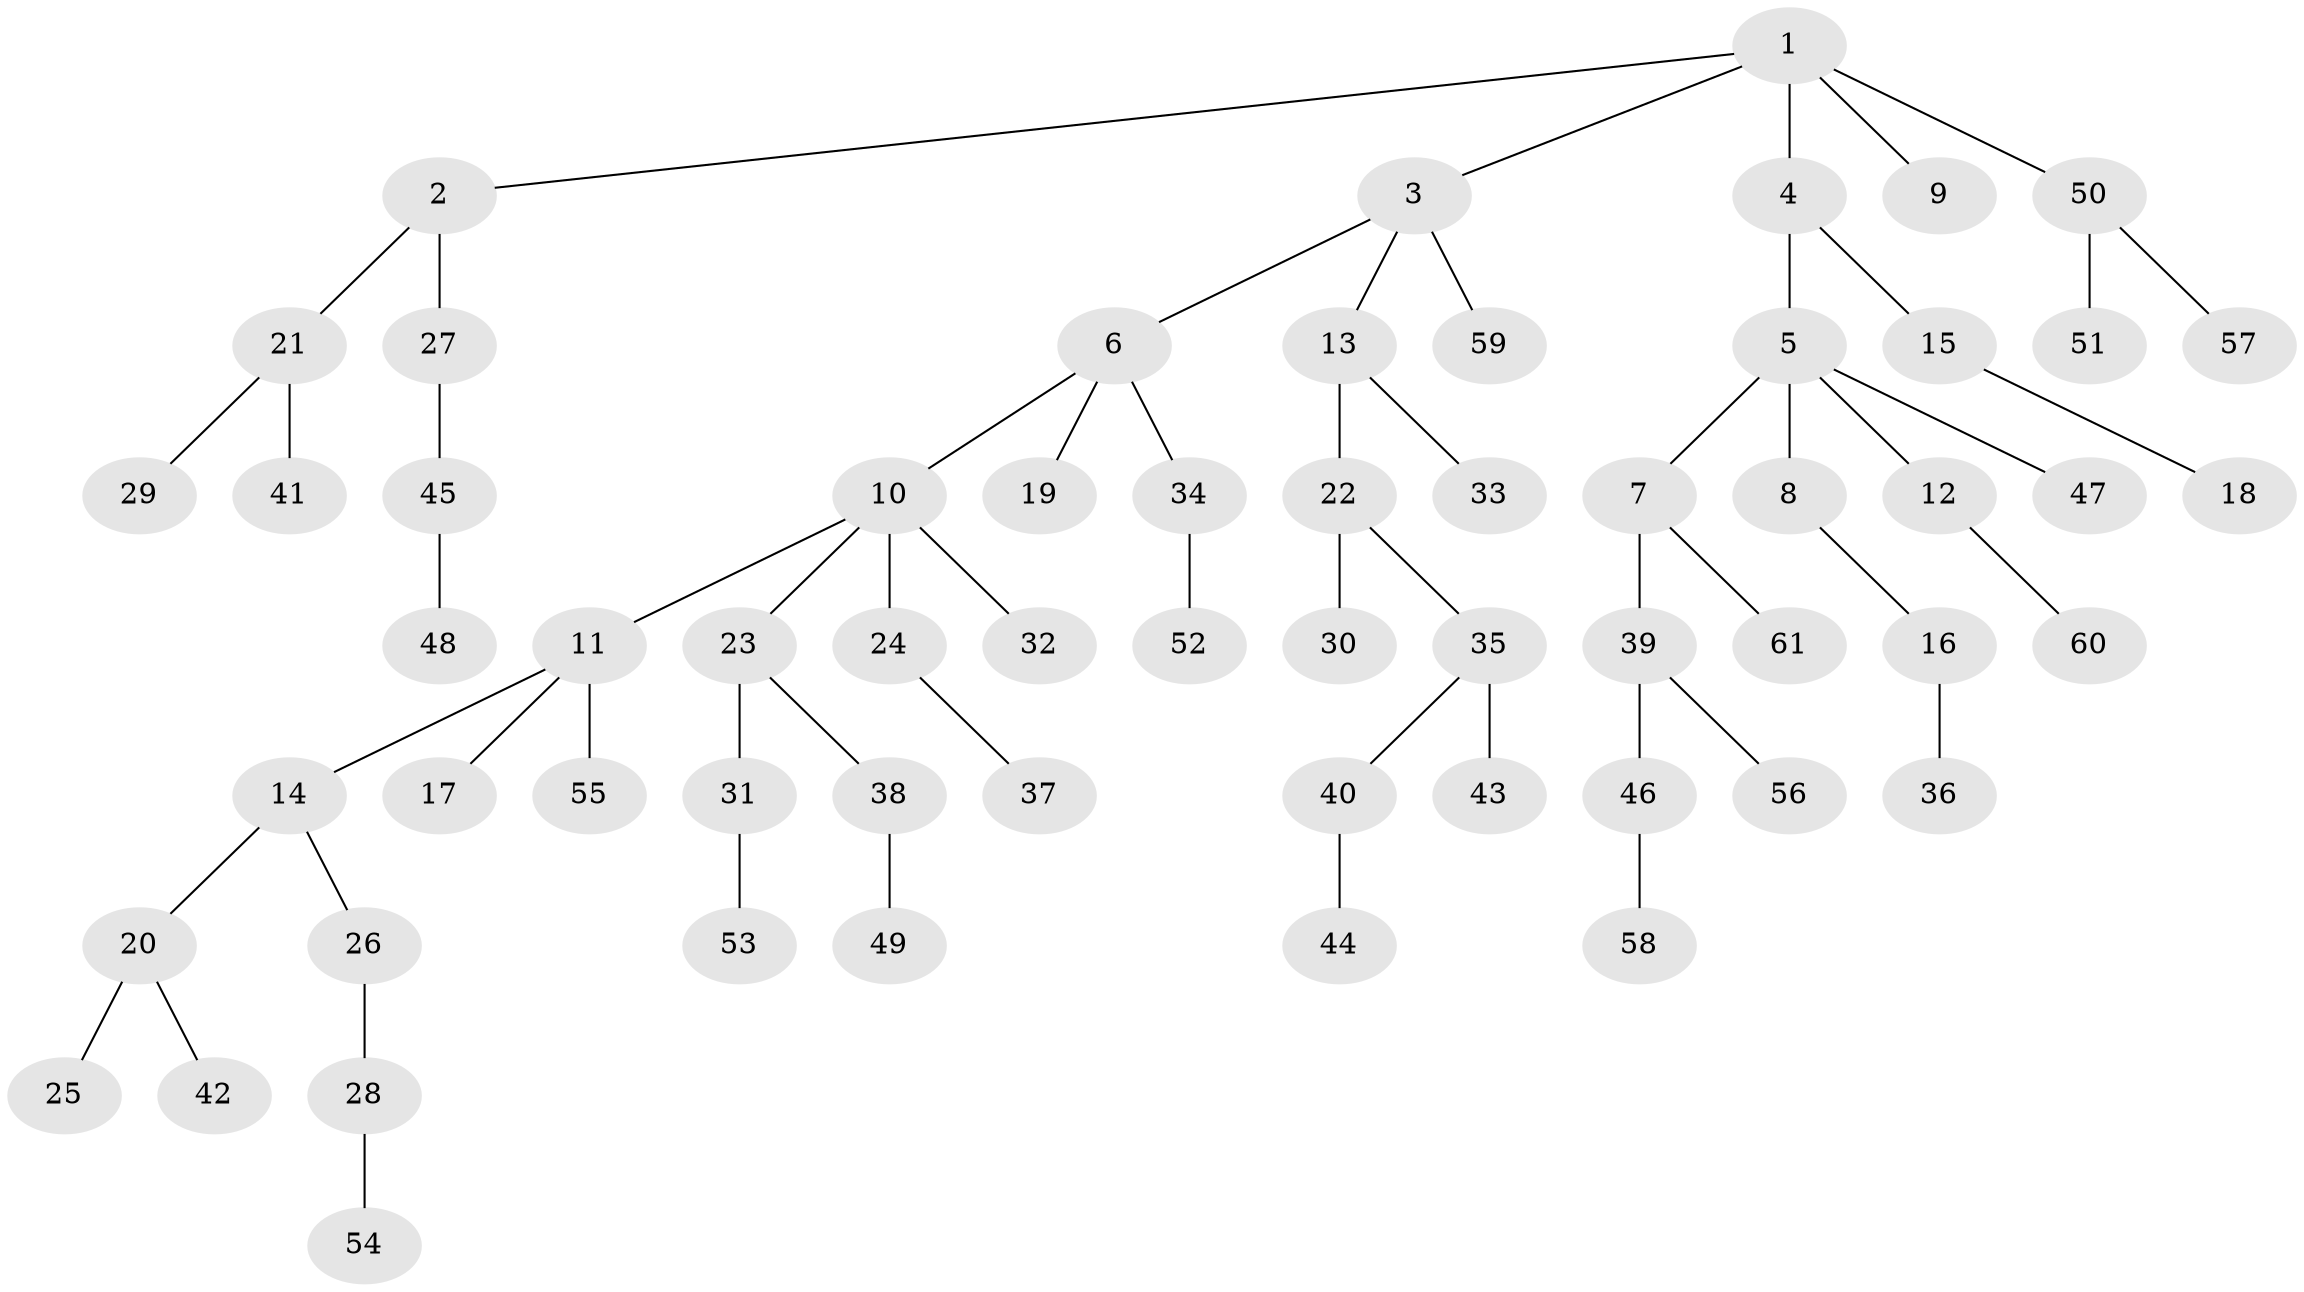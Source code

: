 // original degree distribution, {6: 0.02459016393442623, 4: 0.09836065573770492, 2: 0.16393442622950818, 5: 0.040983606557377046, 3: 0.09016393442622951, 1: 0.5737704918032787, 8: 0.00819672131147541}
// Generated by graph-tools (version 1.1) at 2025/36/03/09/25 02:36:47]
// undirected, 61 vertices, 60 edges
graph export_dot {
graph [start="1"]
  node [color=gray90,style=filled];
  1;
  2;
  3;
  4;
  5;
  6;
  7;
  8;
  9;
  10;
  11;
  12;
  13;
  14;
  15;
  16;
  17;
  18;
  19;
  20;
  21;
  22;
  23;
  24;
  25;
  26;
  27;
  28;
  29;
  30;
  31;
  32;
  33;
  34;
  35;
  36;
  37;
  38;
  39;
  40;
  41;
  42;
  43;
  44;
  45;
  46;
  47;
  48;
  49;
  50;
  51;
  52;
  53;
  54;
  55;
  56;
  57;
  58;
  59;
  60;
  61;
  1 -- 2 [weight=1.0];
  1 -- 3 [weight=1.0];
  1 -- 4 [weight=1.0];
  1 -- 9 [weight=1.0];
  1 -- 50 [weight=1.0];
  2 -- 21 [weight=1.0];
  2 -- 27 [weight=1.0];
  3 -- 6 [weight=1.0];
  3 -- 13 [weight=1.0];
  3 -- 59 [weight=1.0];
  4 -- 5 [weight=1.0];
  4 -- 15 [weight=1.0];
  5 -- 7 [weight=1.0];
  5 -- 8 [weight=1.0];
  5 -- 12 [weight=1.0];
  5 -- 47 [weight=1.0];
  6 -- 10 [weight=1.0];
  6 -- 19 [weight=1.0];
  6 -- 34 [weight=1.0];
  7 -- 39 [weight=1.0];
  7 -- 61 [weight=1.0];
  8 -- 16 [weight=1.0];
  10 -- 11 [weight=1.0];
  10 -- 23 [weight=1.0];
  10 -- 24 [weight=1.0];
  10 -- 32 [weight=1.0];
  11 -- 14 [weight=1.0];
  11 -- 17 [weight=1.0];
  11 -- 55 [weight=1.0];
  12 -- 60 [weight=1.0];
  13 -- 22 [weight=2.0];
  13 -- 33 [weight=1.0];
  14 -- 20 [weight=1.0];
  14 -- 26 [weight=1.0];
  15 -- 18 [weight=1.0];
  16 -- 36 [weight=1.0];
  20 -- 25 [weight=2.0];
  20 -- 42 [weight=1.0];
  21 -- 29 [weight=1.0];
  21 -- 41 [weight=2.0];
  22 -- 30 [weight=1.0];
  22 -- 35 [weight=1.0];
  23 -- 31 [weight=1.0];
  23 -- 38 [weight=1.0];
  24 -- 37 [weight=1.0];
  26 -- 28 [weight=2.0];
  27 -- 45 [weight=1.0];
  28 -- 54 [weight=1.0];
  31 -- 53 [weight=1.0];
  34 -- 52 [weight=1.0];
  35 -- 40 [weight=1.0];
  35 -- 43 [weight=1.0];
  38 -- 49 [weight=1.0];
  39 -- 46 [weight=1.0];
  39 -- 56 [weight=1.0];
  40 -- 44 [weight=1.0];
  45 -- 48 [weight=2.0];
  46 -- 58 [weight=1.0];
  50 -- 51 [weight=1.0];
  50 -- 57 [weight=1.0];
}

